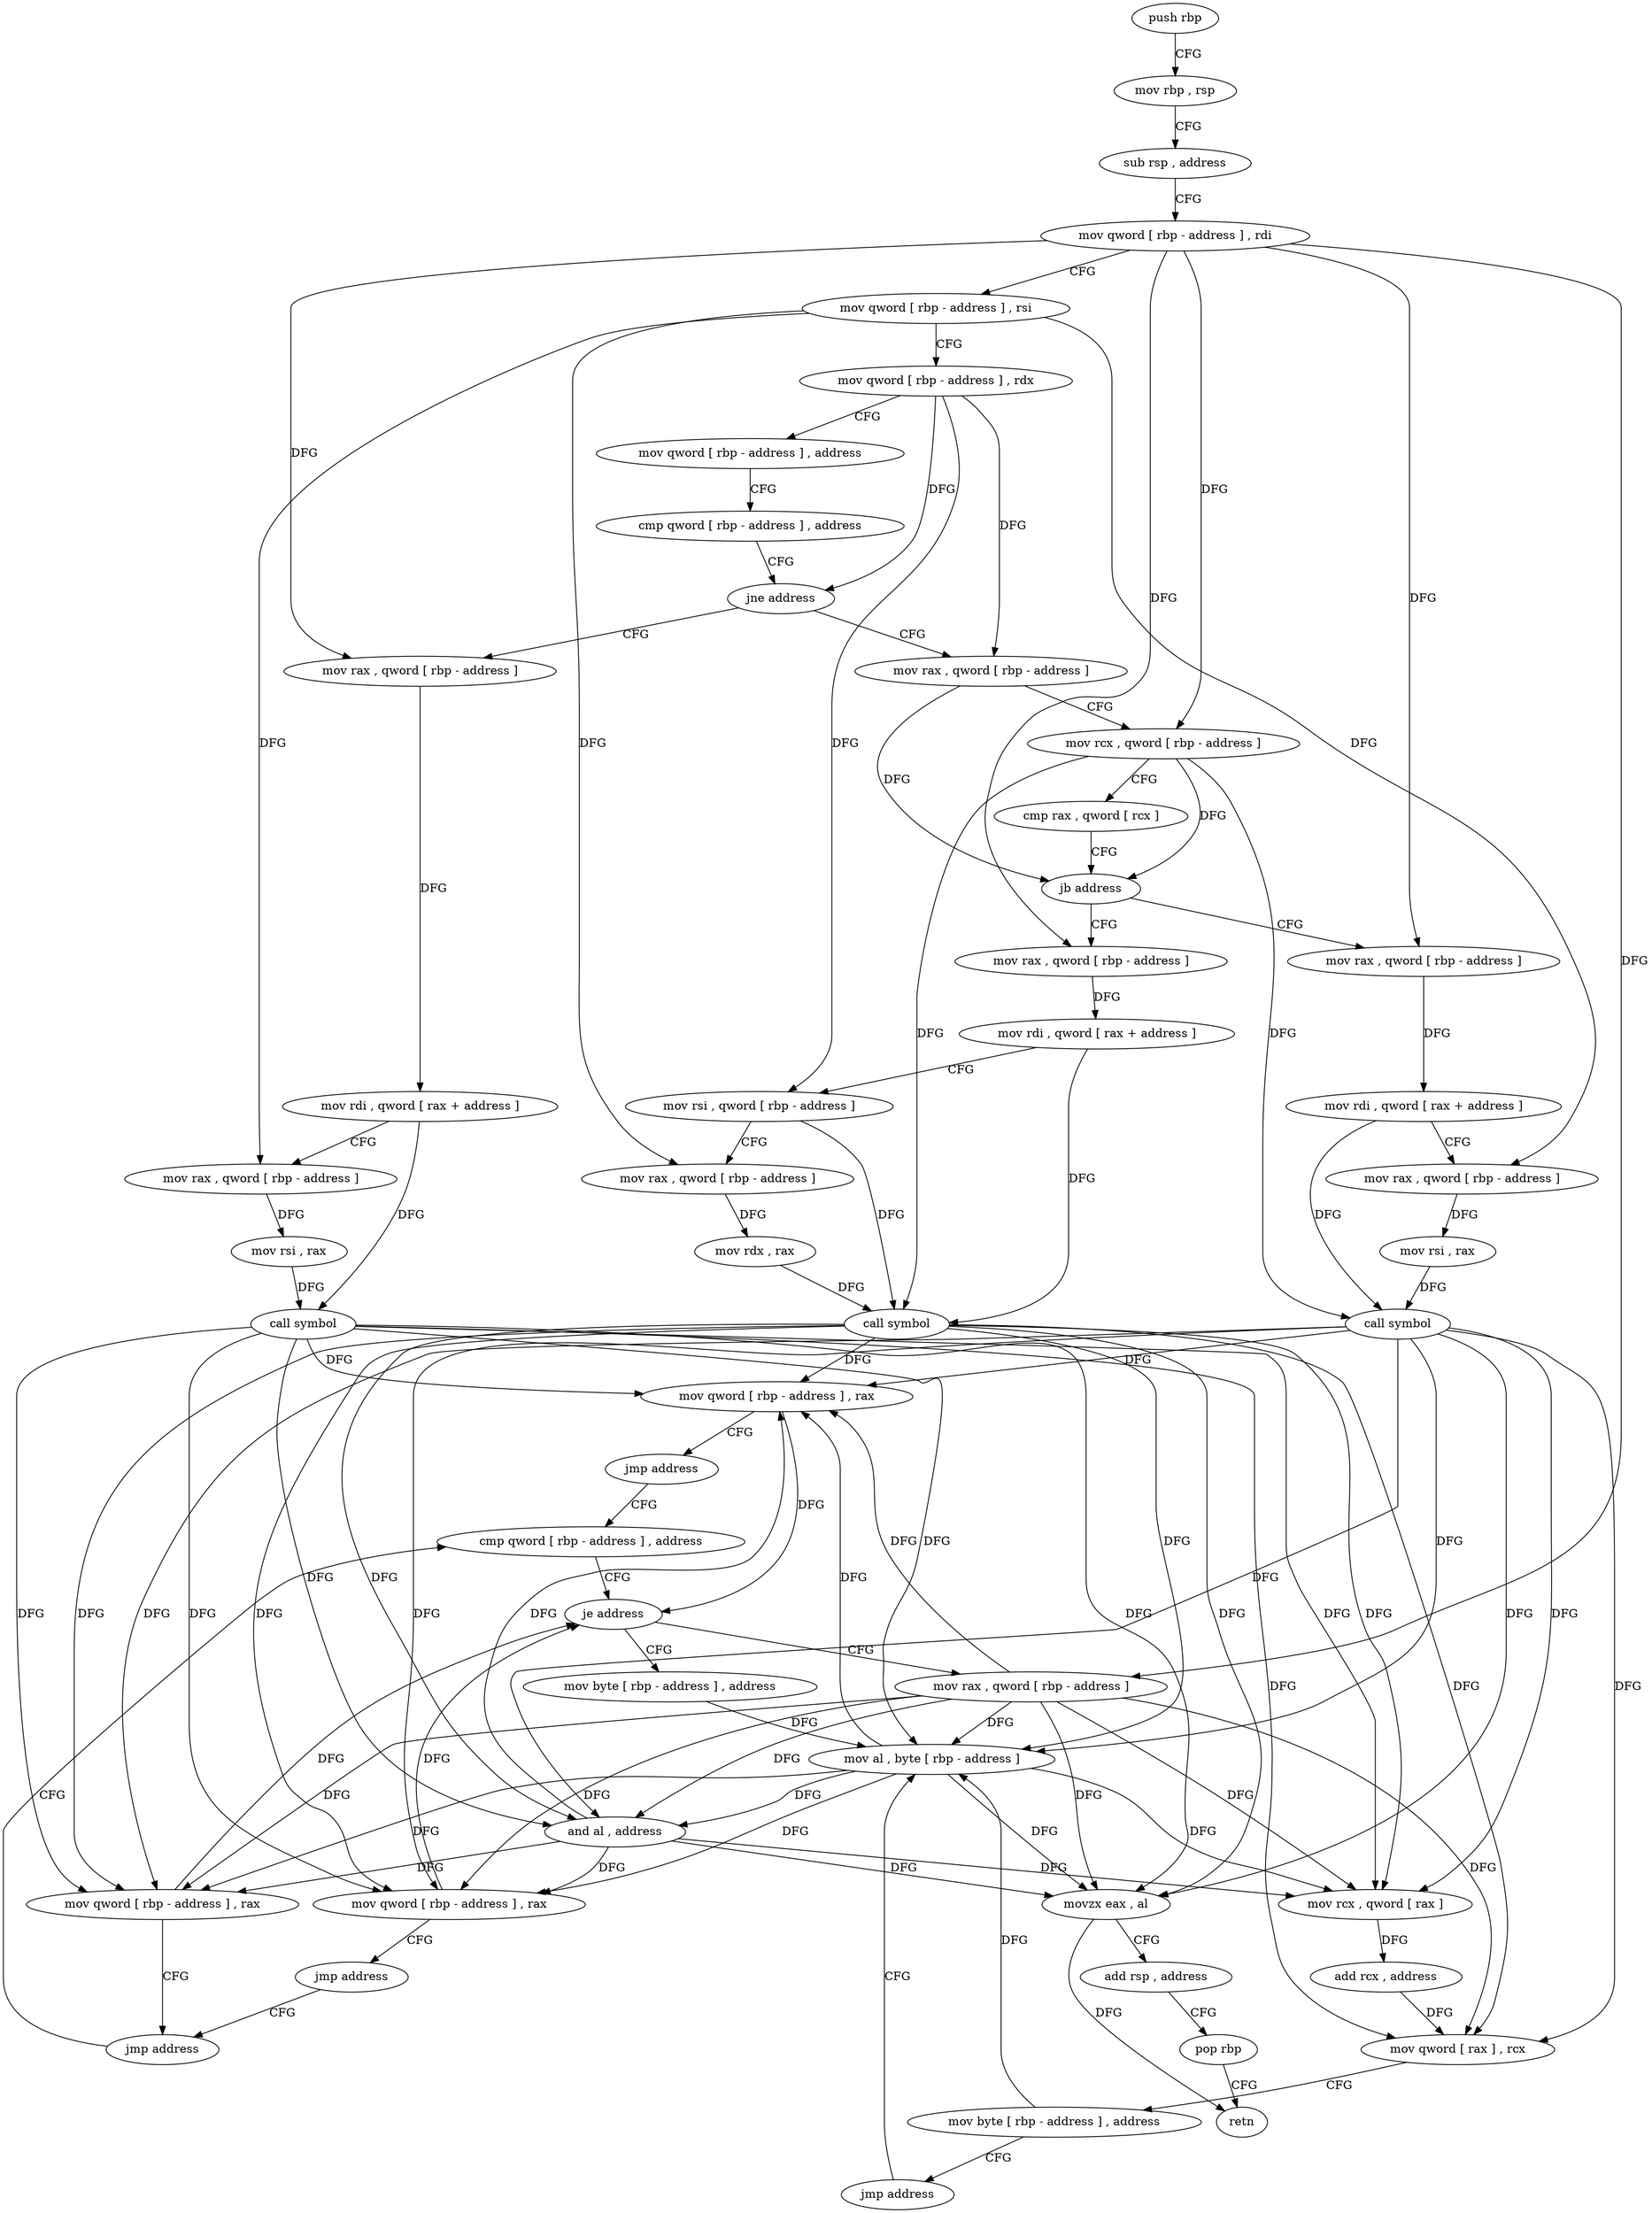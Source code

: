 digraph "func" {
"101808" [label = "push rbp" ]
"101809" [label = "mov rbp , rsp" ]
"101812" [label = "sub rsp , address" ]
"101816" [label = "mov qword [ rbp - address ] , rdi" ]
"101820" [label = "mov qword [ rbp - address ] , rsi" ]
"101824" [label = "mov qword [ rbp - address ] , rdx" ]
"101828" [label = "mov qword [ rbp - address ] , address" ]
"101836" [label = "cmp qword [ rbp - address ] , address" ]
"101841" [label = "jne address" ]
"101876" [label = "mov rax , qword [ rbp - address ]" ]
"101847" [label = "mov rax , qword [ rbp - address ]" ]
"101880" [label = "mov rcx , qword [ rbp - address ]" ]
"101884" [label = "cmp rax , qword [ rcx ]" ]
"101887" [label = "jb address" ]
"101922" [label = "mov rax , qword [ rbp - address ]" ]
"101893" [label = "mov rax , qword [ rbp - address ]" ]
"101851" [label = "mov rdi , qword [ rax + address ]" ]
"101855" [label = "mov rax , qword [ rbp - address ]" ]
"101859" [label = "mov rsi , rax" ]
"101862" [label = "call symbol" ]
"101867" [label = "mov qword [ rbp - address ] , rax" ]
"101871" [label = "jmp address" ]
"101955" [label = "cmp qword [ rbp - address ] , address" ]
"101926" [label = "mov rdi , qword [ rax + address ]" ]
"101930" [label = "mov rsi , qword [ rbp - address ]" ]
"101934" [label = "mov rax , qword [ rbp - address ]" ]
"101938" [label = "mov rdx , rax" ]
"101941" [label = "call symbol" ]
"101946" [label = "mov qword [ rbp - address ] , rax" ]
"101950" [label = "jmp address" ]
"101897" [label = "mov rdi , qword [ rax + address ]" ]
"101901" [label = "mov rax , qword [ rbp - address ]" ]
"101905" [label = "mov rsi , rax" ]
"101908" [label = "call symbol" ]
"101913" [label = "mov qword [ rbp - address ] , rax" ]
"101917" [label = "jmp address" ]
"101960" [label = "je address" ]
"101992" [label = "mov byte [ rbp - address ] , address" ]
"101966" [label = "mov rax , qword [ rbp - address ]" ]
"101996" [label = "mov al , byte [ rbp - address ]" ]
"101970" [label = "mov rcx , qword [ rax ]" ]
"101973" [label = "add rcx , address" ]
"101980" [label = "mov qword [ rax ] , rcx" ]
"101983" [label = "mov byte [ rbp - address ] , address" ]
"101987" [label = "jmp address" ]
"101999" [label = "and al , address" ]
"102001" [label = "movzx eax , al" ]
"102004" [label = "add rsp , address" ]
"102008" [label = "pop rbp" ]
"102009" [label = "retn" ]
"101808" -> "101809" [ label = "CFG" ]
"101809" -> "101812" [ label = "CFG" ]
"101812" -> "101816" [ label = "CFG" ]
"101816" -> "101820" [ label = "CFG" ]
"101816" -> "101880" [ label = "DFG" ]
"101816" -> "101847" [ label = "DFG" ]
"101816" -> "101922" [ label = "DFG" ]
"101816" -> "101893" [ label = "DFG" ]
"101816" -> "101966" [ label = "DFG" ]
"101820" -> "101824" [ label = "CFG" ]
"101820" -> "101855" [ label = "DFG" ]
"101820" -> "101934" [ label = "DFG" ]
"101820" -> "101901" [ label = "DFG" ]
"101824" -> "101828" [ label = "CFG" ]
"101824" -> "101841" [ label = "DFG" ]
"101824" -> "101876" [ label = "DFG" ]
"101824" -> "101930" [ label = "DFG" ]
"101828" -> "101836" [ label = "CFG" ]
"101836" -> "101841" [ label = "CFG" ]
"101841" -> "101876" [ label = "CFG" ]
"101841" -> "101847" [ label = "CFG" ]
"101876" -> "101880" [ label = "CFG" ]
"101876" -> "101887" [ label = "DFG" ]
"101847" -> "101851" [ label = "DFG" ]
"101880" -> "101884" [ label = "CFG" ]
"101880" -> "101887" [ label = "DFG" ]
"101880" -> "101941" [ label = "DFG" ]
"101880" -> "101908" [ label = "DFG" ]
"101884" -> "101887" [ label = "CFG" ]
"101887" -> "101922" [ label = "CFG" ]
"101887" -> "101893" [ label = "CFG" ]
"101922" -> "101926" [ label = "DFG" ]
"101893" -> "101897" [ label = "DFG" ]
"101851" -> "101855" [ label = "CFG" ]
"101851" -> "101862" [ label = "DFG" ]
"101855" -> "101859" [ label = "DFG" ]
"101859" -> "101862" [ label = "DFG" ]
"101862" -> "101867" [ label = "DFG" ]
"101862" -> "101946" [ label = "DFG" ]
"101862" -> "101913" [ label = "DFG" ]
"101862" -> "101970" [ label = "DFG" ]
"101862" -> "101980" [ label = "DFG" ]
"101862" -> "101996" [ label = "DFG" ]
"101862" -> "101999" [ label = "DFG" ]
"101862" -> "102001" [ label = "DFG" ]
"101867" -> "101871" [ label = "CFG" ]
"101867" -> "101960" [ label = "DFG" ]
"101871" -> "101955" [ label = "CFG" ]
"101955" -> "101960" [ label = "CFG" ]
"101926" -> "101930" [ label = "CFG" ]
"101926" -> "101941" [ label = "DFG" ]
"101930" -> "101934" [ label = "CFG" ]
"101930" -> "101941" [ label = "DFG" ]
"101934" -> "101938" [ label = "DFG" ]
"101938" -> "101941" [ label = "DFG" ]
"101941" -> "101946" [ label = "DFG" ]
"101941" -> "101867" [ label = "DFG" ]
"101941" -> "101913" [ label = "DFG" ]
"101941" -> "101970" [ label = "DFG" ]
"101941" -> "101980" [ label = "DFG" ]
"101941" -> "101996" [ label = "DFG" ]
"101941" -> "101999" [ label = "DFG" ]
"101941" -> "102001" [ label = "DFG" ]
"101946" -> "101950" [ label = "CFG" ]
"101946" -> "101960" [ label = "DFG" ]
"101950" -> "101955" [ label = "CFG" ]
"101897" -> "101901" [ label = "CFG" ]
"101897" -> "101908" [ label = "DFG" ]
"101901" -> "101905" [ label = "DFG" ]
"101905" -> "101908" [ label = "DFG" ]
"101908" -> "101913" [ label = "DFG" ]
"101908" -> "101867" [ label = "DFG" ]
"101908" -> "101946" [ label = "DFG" ]
"101908" -> "101970" [ label = "DFG" ]
"101908" -> "101980" [ label = "DFG" ]
"101908" -> "101996" [ label = "DFG" ]
"101908" -> "101999" [ label = "DFG" ]
"101908" -> "102001" [ label = "DFG" ]
"101913" -> "101917" [ label = "CFG" ]
"101913" -> "101960" [ label = "DFG" ]
"101917" -> "101950" [ label = "CFG" ]
"101960" -> "101992" [ label = "CFG" ]
"101960" -> "101966" [ label = "CFG" ]
"101992" -> "101996" [ label = "DFG" ]
"101966" -> "101970" [ label = "DFG" ]
"101966" -> "101867" [ label = "DFG" ]
"101966" -> "101946" [ label = "DFG" ]
"101966" -> "101913" [ label = "DFG" ]
"101966" -> "101980" [ label = "DFG" ]
"101966" -> "101996" [ label = "DFG" ]
"101966" -> "101999" [ label = "DFG" ]
"101966" -> "102001" [ label = "DFG" ]
"101996" -> "101999" [ label = "DFG" ]
"101996" -> "101867" [ label = "DFG" ]
"101996" -> "101946" [ label = "DFG" ]
"101996" -> "101913" [ label = "DFG" ]
"101996" -> "101970" [ label = "DFG" ]
"101996" -> "102001" [ label = "DFG" ]
"101970" -> "101973" [ label = "DFG" ]
"101973" -> "101980" [ label = "DFG" ]
"101980" -> "101983" [ label = "CFG" ]
"101983" -> "101987" [ label = "CFG" ]
"101983" -> "101996" [ label = "DFG" ]
"101987" -> "101996" [ label = "CFG" ]
"101999" -> "102001" [ label = "DFG" ]
"101999" -> "101867" [ label = "DFG" ]
"101999" -> "101946" [ label = "DFG" ]
"101999" -> "101913" [ label = "DFG" ]
"101999" -> "101970" [ label = "DFG" ]
"102001" -> "102004" [ label = "CFG" ]
"102001" -> "102009" [ label = "DFG" ]
"102004" -> "102008" [ label = "CFG" ]
"102008" -> "102009" [ label = "CFG" ]
}
